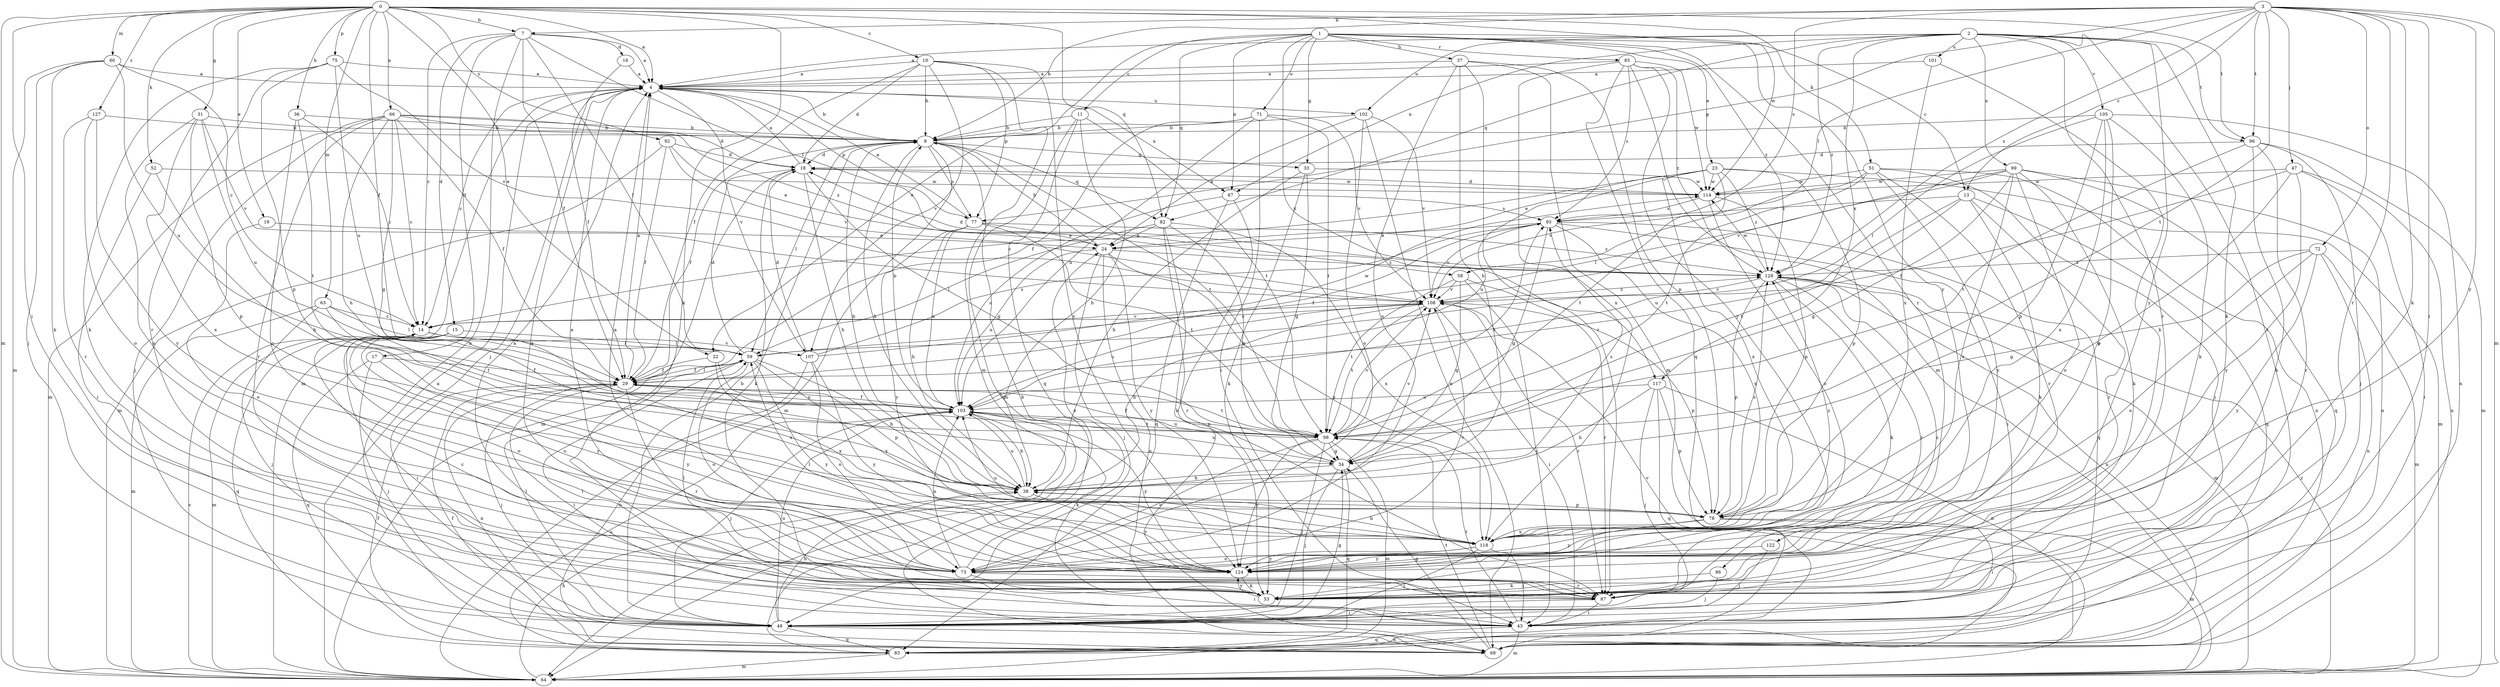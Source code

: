 strict digraph  {
0;
1;
2;
3;
4;
7;
8;
10;
11;
13;
14;
15;
16;
17;
18;
19;
22;
23;
24;
29;
31;
33;
34;
36;
37;
38;
43;
47;
48;
51;
52;
53;
58;
59;
60;
63;
64;
66;
67;
68;
71;
72;
73;
75;
77;
78;
82;
83;
85;
86;
87;
92;
93;
96;
98;
99;
101;
102;
103;
105;
107;
108;
114;
117;
118;
122;
124;
127;
129;
0 -> 4  [label=a];
0 -> 7  [label=b];
0 -> 10  [label=c];
0 -> 19  [label=e];
0 -> 22  [label=e];
0 -> 29  [label=f];
0 -> 31  [label=g];
0 -> 36  [label=h];
0 -> 43  [label=i];
0 -> 51  [label=k];
0 -> 52  [label=k];
0 -> 53  [label=k];
0 -> 60  [label=m];
0 -> 63  [label=m];
0 -> 64  [label=m];
0 -> 66  [label=n];
0 -> 75  [label=p];
0 -> 82  [label=q];
0 -> 92  [label=s];
0 -> 96  [label=t];
0 -> 114  [label=w];
0 -> 127  [label=z];
1 -> 11  [label=c];
1 -> 13  [label=c];
1 -> 22  [label=e];
1 -> 23  [label=e];
1 -> 33  [label=g];
1 -> 37  [label=h];
1 -> 67  [label=n];
1 -> 71  [label=o];
1 -> 82  [label=q];
1 -> 85  [label=r];
1 -> 86  [label=r];
1 -> 117  [label=x];
1 -> 122  [label=y];
1 -> 129  [label=z];
2 -> 4  [label=a];
2 -> 43  [label=i];
2 -> 53  [label=k];
2 -> 67  [label=n];
2 -> 82  [label=q];
2 -> 87  [label=r];
2 -> 96  [label=t];
2 -> 99  [label=u];
2 -> 101  [label=u];
2 -> 102  [label=u];
2 -> 105  [label=v];
2 -> 117  [label=x];
2 -> 124  [label=y];
2 -> 129  [label=z];
3 -> 7  [label=b];
3 -> 8  [label=b];
3 -> 13  [label=c];
3 -> 43  [label=i];
3 -> 47  [label=j];
3 -> 53  [label=k];
3 -> 58  [label=l];
3 -> 64  [label=m];
3 -> 72  [label=o];
3 -> 77  [label=p];
3 -> 87  [label=r];
3 -> 93  [label=s];
3 -> 96  [label=t];
3 -> 98  [label=t];
3 -> 124  [label=y];
3 -> 129  [label=z];
4 -> 8  [label=b];
4 -> 14  [label=c];
4 -> 48  [label=j];
4 -> 64  [label=m];
4 -> 67  [label=n];
4 -> 77  [label=p];
4 -> 102  [label=u];
4 -> 107  [label=v];
7 -> 4  [label=a];
7 -> 14  [label=c];
7 -> 15  [label=d];
7 -> 16  [label=d];
7 -> 17  [label=d];
7 -> 29  [label=f];
7 -> 58  [label=l];
7 -> 59  [label=l];
7 -> 68  [label=n];
8 -> 18  [label=d];
8 -> 29  [label=f];
8 -> 33  [label=g];
8 -> 38  [label=h];
8 -> 59  [label=l];
8 -> 64  [label=m];
8 -> 77  [label=p];
8 -> 82  [label=q];
8 -> 98  [label=t];
10 -> 4  [label=a];
10 -> 8  [label=b];
10 -> 18  [label=d];
10 -> 29  [label=f];
10 -> 64  [label=m];
10 -> 77  [label=p];
10 -> 107  [label=v];
10 -> 124  [label=y];
11 -> 8  [label=b];
11 -> 38  [label=h];
11 -> 64  [label=m];
11 -> 83  [label=q];
11 -> 98  [label=t];
13 -> 53  [label=k];
13 -> 83  [label=q];
13 -> 87  [label=r];
13 -> 93  [label=s];
13 -> 98  [label=t];
13 -> 103  [label=u];
14 -> 59  [label=l];
14 -> 64  [label=m];
14 -> 73  [label=o];
14 -> 83  [label=q];
14 -> 107  [label=v];
14 -> 108  [label=v];
14 -> 118  [label=x];
15 -> 43  [label=i];
15 -> 59  [label=l];
15 -> 73  [label=o];
15 -> 124  [label=y];
16 -> 4  [label=a];
16 -> 29  [label=f];
17 -> 29  [label=f];
17 -> 48  [label=j];
17 -> 83  [label=q];
17 -> 124  [label=y];
18 -> 4  [label=a];
18 -> 34  [label=g];
18 -> 38  [label=h];
18 -> 53  [label=k];
18 -> 64  [label=m];
18 -> 114  [label=w];
19 -> 24  [label=e];
19 -> 73  [label=o];
22 -> 29  [label=f];
22 -> 78  [label=p];
22 -> 118  [label=x];
23 -> 14  [label=c];
23 -> 24  [label=e];
23 -> 64  [label=m];
23 -> 78  [label=p];
23 -> 98  [label=t];
23 -> 103  [label=u];
23 -> 114  [label=w];
23 -> 118  [label=x];
23 -> 129  [label=z];
24 -> 8  [label=b];
24 -> 48  [label=j];
24 -> 68  [label=n];
24 -> 103  [label=u];
24 -> 118  [label=x];
24 -> 124  [label=y];
24 -> 129  [label=z];
29 -> 4  [label=a];
29 -> 43  [label=i];
29 -> 48  [label=j];
29 -> 59  [label=l];
29 -> 68  [label=n];
29 -> 87  [label=r];
29 -> 98  [label=t];
29 -> 103  [label=u];
31 -> 8  [label=b];
31 -> 73  [label=o];
31 -> 78  [label=p];
31 -> 103  [label=u];
31 -> 108  [label=v];
31 -> 118  [label=x];
33 -> 34  [label=g];
33 -> 38  [label=h];
33 -> 53  [label=k];
33 -> 114  [label=w];
34 -> 38  [label=h];
34 -> 48  [label=j];
34 -> 83  [label=q];
34 -> 103  [label=u];
34 -> 108  [label=v];
36 -> 8  [label=b];
36 -> 14  [label=c];
36 -> 73  [label=o];
36 -> 98  [label=t];
37 -> 4  [label=a];
37 -> 38  [label=h];
37 -> 64  [label=m];
37 -> 73  [label=o];
37 -> 78  [label=p];
37 -> 87  [label=r];
38 -> 8  [label=b];
38 -> 78  [label=p];
38 -> 93  [label=s];
38 -> 103  [label=u];
38 -> 124  [label=y];
43 -> 59  [label=l];
43 -> 64  [label=m];
43 -> 83  [label=q];
43 -> 98  [label=t];
47 -> 29  [label=f];
47 -> 43  [label=i];
47 -> 68  [label=n];
47 -> 78  [label=p];
47 -> 114  [label=w];
47 -> 124  [label=y];
48 -> 8  [label=b];
48 -> 34  [label=g];
48 -> 38  [label=h];
48 -> 59  [label=l];
48 -> 68  [label=n];
48 -> 83  [label=q];
48 -> 103  [label=u];
51 -> 48  [label=j];
51 -> 68  [label=n];
51 -> 87  [label=r];
51 -> 98  [label=t];
51 -> 108  [label=v];
51 -> 114  [label=w];
51 -> 124  [label=y];
52 -> 38  [label=h];
52 -> 43  [label=i];
52 -> 114  [label=w];
53 -> 4  [label=a];
53 -> 59  [label=l];
53 -> 124  [label=y];
58 -> 34  [label=g];
58 -> 43  [label=i];
58 -> 87  [label=r];
58 -> 98  [label=t];
58 -> 108  [label=v];
59 -> 18  [label=d];
59 -> 29  [label=f];
59 -> 38  [label=h];
59 -> 73  [label=o];
59 -> 118  [label=x];
59 -> 124  [label=y];
60 -> 4  [label=a];
60 -> 14  [label=c];
60 -> 48  [label=j];
60 -> 53  [label=k];
60 -> 64  [label=m];
60 -> 103  [label=u];
63 -> 14  [label=c];
63 -> 48  [label=j];
63 -> 59  [label=l];
63 -> 64  [label=m];
63 -> 98  [label=t];
64 -> 4  [label=a];
64 -> 14  [label=c];
64 -> 38  [label=h];
64 -> 129  [label=z];
66 -> 8  [label=b];
66 -> 14  [label=c];
66 -> 18  [label=d];
66 -> 29  [label=f];
66 -> 34  [label=g];
66 -> 38  [label=h];
66 -> 48  [label=j];
66 -> 64  [label=m];
66 -> 87  [label=r];
66 -> 129  [label=z];
67 -> 68  [label=n];
67 -> 83  [label=q];
67 -> 93  [label=s];
67 -> 103  [label=u];
68 -> 8  [label=b];
68 -> 29  [label=f];
68 -> 34  [label=g];
68 -> 98  [label=t];
68 -> 108  [label=v];
71 -> 8  [label=b];
71 -> 29  [label=f];
71 -> 43  [label=i];
71 -> 98  [label=t];
71 -> 103  [label=u];
71 -> 108  [label=v];
72 -> 34  [label=g];
72 -> 64  [label=m];
72 -> 68  [label=n];
72 -> 73  [label=o];
72 -> 124  [label=y];
72 -> 129  [label=z];
73 -> 4  [label=a];
73 -> 24  [label=e];
73 -> 43  [label=i];
73 -> 87  [label=r];
73 -> 103  [label=u];
73 -> 108  [label=v];
75 -> 4  [label=a];
75 -> 53  [label=k];
75 -> 78  [label=p];
75 -> 87  [label=r];
75 -> 103  [label=u];
75 -> 108  [label=v];
77 -> 4  [label=a];
77 -> 24  [label=e];
77 -> 38  [label=h];
77 -> 98  [label=t];
77 -> 103  [label=u];
77 -> 124  [label=y];
77 -> 129  [label=z];
78 -> 43  [label=i];
78 -> 64  [label=m];
78 -> 118  [label=x];
78 -> 124  [label=y];
78 -> 129  [label=z];
82 -> 24  [label=e];
82 -> 34  [label=g];
82 -> 53  [label=k];
82 -> 59  [label=l];
82 -> 87  [label=r];
82 -> 118  [label=x];
83 -> 29  [label=f];
83 -> 64  [label=m];
83 -> 103  [label=u];
85 -> 4  [label=a];
85 -> 64  [label=m];
85 -> 83  [label=q];
85 -> 93  [label=s];
85 -> 114  [label=w];
85 -> 118  [label=x];
85 -> 124  [label=y];
85 -> 129  [label=z];
86 -> 48  [label=j];
86 -> 53  [label=k];
87 -> 4  [label=a];
87 -> 14  [label=c];
87 -> 43  [label=i];
87 -> 48  [label=j];
87 -> 129  [label=z];
92 -> 18  [label=d];
92 -> 24  [label=e];
92 -> 29  [label=f];
92 -> 64  [label=m];
92 -> 108  [label=v];
93 -> 24  [label=e];
93 -> 29  [label=f];
93 -> 34  [label=g];
93 -> 43  [label=i];
93 -> 83  [label=q];
93 -> 108  [label=v];
93 -> 118  [label=x];
96 -> 18  [label=d];
96 -> 48  [label=j];
96 -> 53  [label=k];
96 -> 64  [label=m];
96 -> 87  [label=r];
96 -> 98  [label=t];
98 -> 29  [label=f];
98 -> 34  [label=g];
98 -> 48  [label=j];
98 -> 64  [label=m];
98 -> 73  [label=o];
98 -> 93  [label=s];
98 -> 103  [label=u];
98 -> 108  [label=v];
98 -> 124  [label=y];
99 -> 34  [label=g];
99 -> 53  [label=k];
99 -> 59  [label=l];
99 -> 68  [label=n];
99 -> 73  [label=o];
99 -> 83  [label=q];
99 -> 108  [label=v];
99 -> 114  [label=w];
99 -> 118  [label=x];
101 -> 4  [label=a];
101 -> 53  [label=k];
101 -> 118  [label=x];
102 -> 8  [label=b];
102 -> 24  [label=e];
102 -> 68  [label=n];
102 -> 73  [label=o];
102 -> 108  [label=v];
103 -> 8  [label=b];
103 -> 29  [label=f];
103 -> 38  [label=h];
103 -> 48  [label=j];
103 -> 53  [label=k];
103 -> 98  [label=t];
103 -> 124  [label=y];
105 -> 8  [label=b];
105 -> 53  [label=k];
105 -> 59  [label=l];
105 -> 68  [label=n];
105 -> 78  [label=p];
105 -> 118  [label=x];
105 -> 124  [label=y];
107 -> 18  [label=d];
107 -> 68  [label=n];
107 -> 73  [label=o];
107 -> 93  [label=s];
107 -> 114  [label=w];
107 -> 124  [label=y];
108 -> 14  [label=c];
108 -> 38  [label=h];
108 -> 43  [label=i];
108 -> 78  [label=p];
108 -> 87  [label=r];
108 -> 98  [label=t];
108 -> 103  [label=u];
108 -> 129  [label=z];
114 -> 18  [label=d];
114 -> 73  [label=o];
114 -> 78  [label=p];
114 -> 93  [label=s];
117 -> 38  [label=h];
117 -> 48  [label=j];
117 -> 68  [label=n];
117 -> 78  [label=p];
117 -> 83  [label=q];
117 -> 103  [label=u];
118 -> 38  [label=h];
118 -> 43  [label=i];
118 -> 48  [label=j];
118 -> 73  [label=o];
118 -> 103  [label=u];
118 -> 124  [label=y];
118 -> 129  [label=z];
122 -> 48  [label=j];
122 -> 124  [label=y];
124 -> 4  [label=a];
124 -> 53  [label=k];
124 -> 59  [label=l];
127 -> 8  [label=b];
127 -> 73  [label=o];
127 -> 87  [label=r];
127 -> 124  [label=y];
129 -> 18  [label=d];
129 -> 53  [label=k];
129 -> 64  [label=m];
129 -> 68  [label=n];
129 -> 78  [label=p];
129 -> 87  [label=r];
129 -> 108  [label=v];
129 -> 114  [label=w];
}
